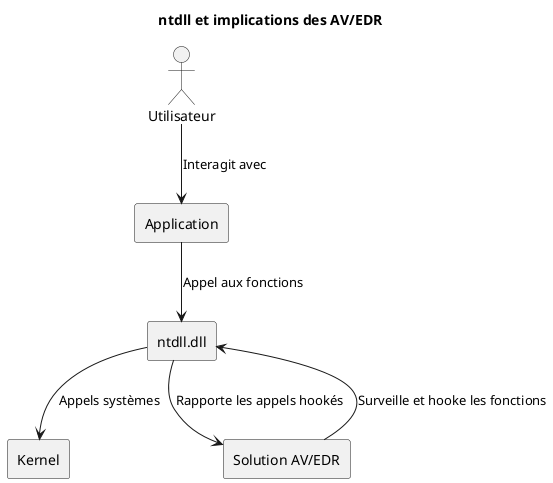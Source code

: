 @startuml

skinparam backgroundColor #FFFFFF
skinparam monochrome true
skinparam shadowing false

Title ntdll et implications des AV/EDR

actor "Utilisateur" as user
rectangle "Application" as app
rectangle "ntdll.dll" as ntdll
rectangle "Kernel" as kernel
rectangle "Solution AV/EDR" as avedr

' Standard process flow
user --> app : Interagit avec
app --> ntdll : Appel aux fonctions
ntdll --> kernel : Appels systèmes

' AV/EDR hooking flow
avedr --> ntdll : Surveille et hooke les fonctions
ntdll --> avedr : Rapporte les appels hookés

@enduml
